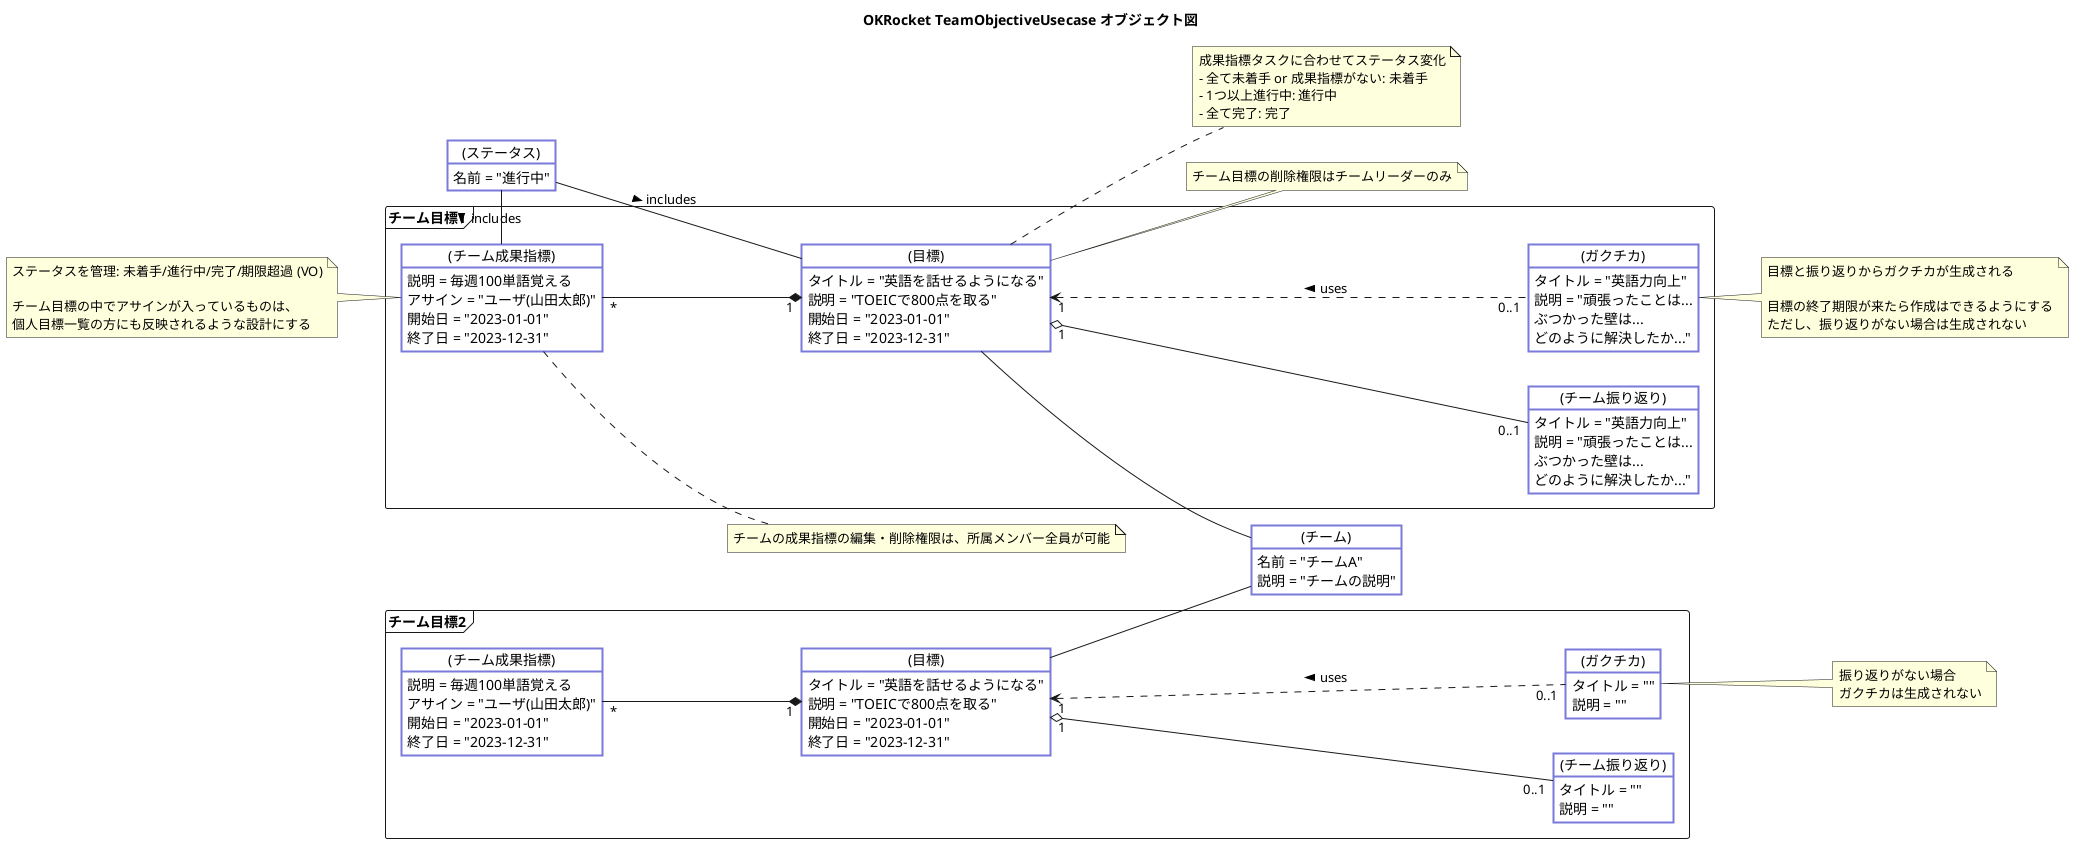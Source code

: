 @startuml
title OKRocket TeamObjectiveUsecase オブジェクト図

left to right direction

skinparam object {
  BackgroundColor #ffffff
  BorderColor #7a7adb
  FontColor #000000
  BorderThickness 2
}

object "(チーム)" as Team {
  名前 = "チームA"
  説明 = "チームの説明"
}

frame "チーム目標1" as ObjectiveFrame1 {
  object "(目標)" as Objective1 {
    タイトル = "英語を話せるようになる"
    説明 = "TOEICで800点を取る"
    開始日 = "2023-01-01"
    終了日 = "2023-12-31"
  }

  object "(チーム振り返り)" as Reflection1 {
    タイトル = "英語力向上"
    説明 = "頑張ったことは...\nぶつかった壁は...\nどのように解決したか..."
  }

  object "(ガクチカ)" as Gakutika1 {
    タイトル = "英語力向上"
    説明 = "頑張ったことは...\nぶつかった壁は...\nどのように解決したか..."
  }

  object "(チーム成果指標)" as KeyResult1 {
    説明 = 毎週100単語覚える
    アサイン = "ユーザ(山田太郎)"
    開始日 = "2023-01-01"
    終了日 = "2023-12-31"
  }
}

frame "チーム目標2" as ObjectiveFrame2 {
  object "(目標)" as Objective2 {
    タイトル = "英語を話せるようになる"
    説明 = "TOEICで800点を取る"
    開始日 = "2023-01-01"
    終了日 = "2023-12-31"
  }

  object "(チーム振り返り)" as Reflection2 {
    タイトル = ""
    説明 = ""
  }

  object "(ガクチカ)" as Gakutika2 {
    タイトル = ""
    説明 = ""
  }

  object "(チーム成果指標)" as KeyResult2 {
    説明 = 毎週100単語覚える
    アサイン = "ユーザ(山田太郎)"
    開始日 = "2023-01-01"
    終了日 = "2023-12-31"
  }
}


object "(ステータス)" as Status {
  名前 = "進行中"
}
Status - KeyResult1 : includes >
note left of KeyResult1
  ステータスを管理: 未着手/進行中/完了/期限超過 (VO)

  チーム目標の中でアサインが入っているものは、
  個人目標一覧の方にも反映されるような設計にする
end note



Status - Objective1 : includes >
note right of Objective1
  成果指標タスクに合わせてステータス変化
  - 全て未着手 or 成果指標がない: 未着手
  - 1つ以上進行中: 進行中
  - 全て完了: 完了
end note

Objective1 -down- Team
Objective2 -down- Team

Objective1 "1" *-up- "*"  KeyResult1
note right of Objective1
  チーム目標の削除権限はチームリーダーのみ
end note
note right of KeyResult1
  チームの成果指標の編集・削除権限は、所属メンバー全員が可能
end note


Objective1 "1" o---"0..1" Reflection1
Objective1 "1" <..."0..1" Gakutika1 : uses <
note right of Gakutika1
  目標と振り返りからガクチカが生成される

  目標の終了期限が来たら作成はできるようにする
  ただし、振り返りがない場合は生成されない
end note

Objective2 "1" *-up- "*"  KeyResult2
Objective2 "1" o---"0..1" Reflection2
Objective2 "1" <..."0..1" Gakutika2 : uses <
note right of Gakutika2
  振り返りがない場合
  ガクチカは生成されない
end note

@enduml
